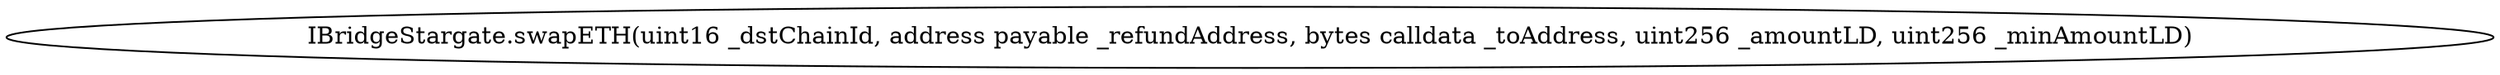 digraph "" {
	graph [bb="0,0,1225.7,36"];
	node [label="\N"];
	"IBridgeStargate.swapETH(uint16 _dstChainId, address payable _refundAddress, bytes calldata _toAddress, uint256 _amountLD, uint256 _\
minAmountLD)"	 [height=0.5,
		pos="612.84,18",
		width=17.023];
}
